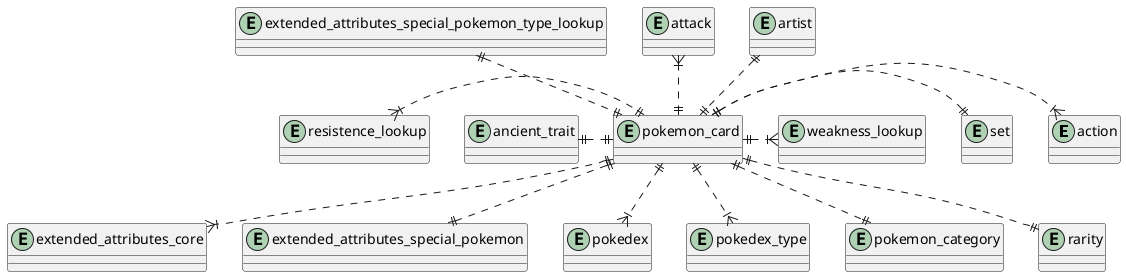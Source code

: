 @startuml pokemon-card-relationships

entity "action" as action {}
entity "ancient_trait" as ancient_trait {}
entity "artist" as artist {}
entity "attack" as attack {}
entity "extended_attributes_core" as extended_attributes_core {}
entity "extended_attributes_special_pokemon" as extended_attributes_special_pokemon {}
entity "extended_attributes_special_pokemon_type_lookup" as extended_attributes_special_pokemon_type_lookup {}
entity "pokedex" as pokedex {}
entity "pokedex_type" as pokedex_type {}
entity "pokemon_card" as pokemon_card {}
entity "pokemon_category" as pokemon_category {}
entity "rarity" as rarity {}
entity "resistence_lookup" as resistence_lookup {}
entity "set" as set {}
entity "weakness_lookup" as weakness_lookup {}

pokemon_card ||..right|{ action
pokemon_card ||..left|| ancient_trait
pokemon_card ||..up|| artist
pokemon_card ||..up|{ attack
pokemon_card ||..|{ extended_attributes_core
pokemon_card ||..|| extended_attributes_special_pokemon
pokemon_card ||..up|| extended_attributes_special_pokemon_type_lookup
pokemon_card ||..|{ pokedex
pokemon_card ||..down|{ pokedex_type
pokemon_card ||..down|| pokemon_category
pokemon_card ||..down|| rarity
pokemon_card ||..left|{ resistence_lookup
pokemon_card ||..right|| set
pokemon_card ||..right|{ weakness_lookup

@enduml